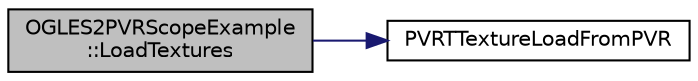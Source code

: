 digraph "OGLES2PVRScopeExample::LoadTextures"
{
  edge [fontname="Helvetica",fontsize="10",labelfontname="Helvetica",labelfontsize="10"];
  node [fontname="Helvetica",fontsize="10",shape=record];
  rankdir="LR";
  Node1 [label="OGLES2PVRScopeExample\l::LoadTextures",height=0.2,width=0.4,color="black", fillcolor="grey75", style="filled", fontcolor="black"];
  Node1 -> Node2 [color="midnightblue",fontsize="10",style="solid",fontname="Helvetica"];
  Node2 [label="PVRTTextureLoadFromPVR",height=0.2,width=0.4,color="black", fillcolor="white", style="filled",URL="$group___a_p_i___o_g_l_e_s.html#ga6eecac4c871ba7ccdd0ef4b057a7d596",tooltip="Allows textures to be stored in binary PVR files and loaded in. Can load parts of a mipmaped texture ..."];
}
